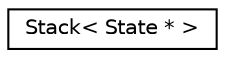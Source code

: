 digraph "Graphical Class Hierarchy"
{
  edge [fontname="Helvetica",fontsize="10",labelfontname="Helvetica",labelfontsize="10"];
  node [fontname="Helvetica",fontsize="10",shape=record];
  rankdir="LR";
  Node1 [label="Stack\< State * \>",height=0.2,width=0.4,color="black", fillcolor="white", style="filled",URL="$class_stack.html"];
}
